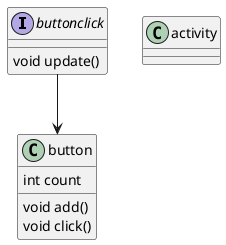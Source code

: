 @startuml
'https://plantuml.com/class-diagram

interface buttonclick{
    void update()
}
class button{
    int count
    void add()
    void click()
}
class activity{

}
buttonclick-->button

@enduml
